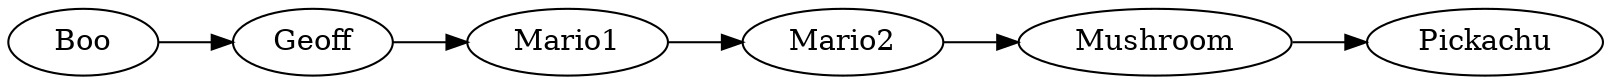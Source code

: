 digraph arbol_inorder
{
    rankdir=LR;
    node [width = 1, height = 0.25];
    //Nodes and links creation

ndBoo[label="Boo"];
ndBoo->ndGeoff
ndGeoff[label="Geoff"];
ndGeoff->ndMario1
ndMario1[label="Mario1"];
ndMario1->ndMario2
ndMario2[label="Mario2"];
ndMario2->ndMushroom
ndMushroom[label="Mushroom"];
ndMushroom->ndPickachu
ndPickachu[label="Pickachu"];
}